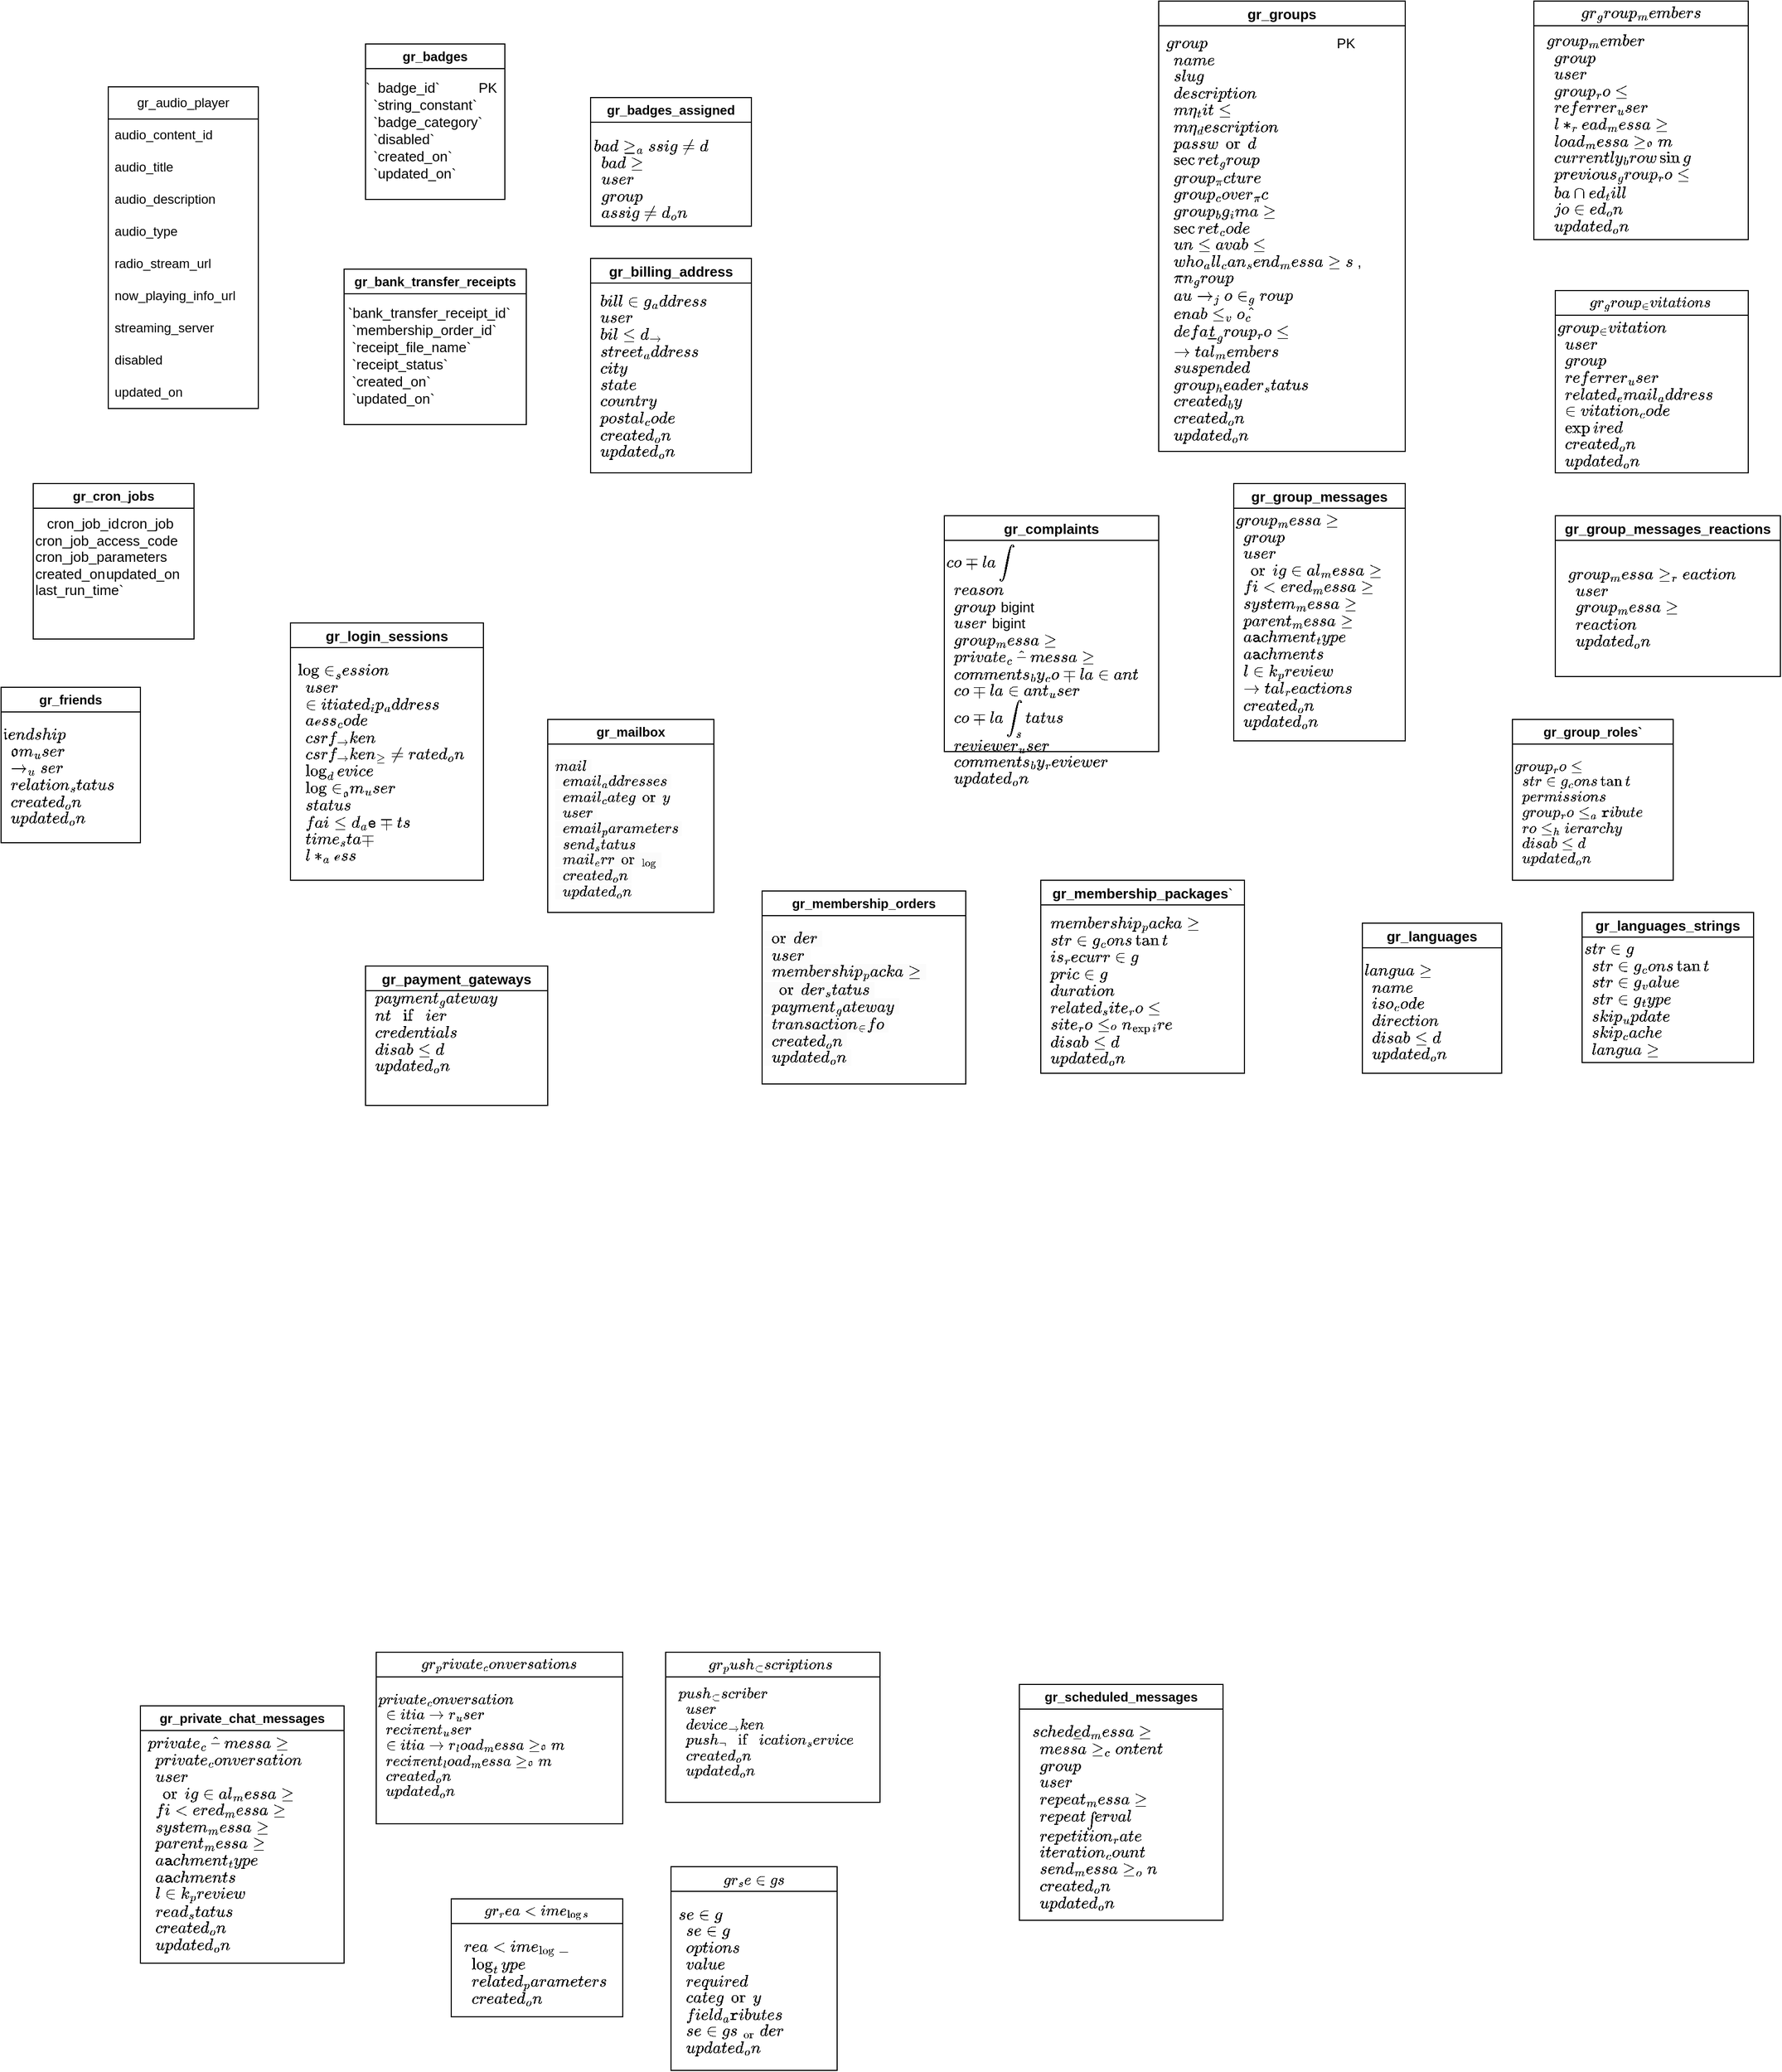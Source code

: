 <mxfile version="24.7.5">
  <diagram name="Страница — 1" id="t8PgcB-Bj81JIGUaZiW2">
    <mxGraphModel dx="5250" dy="2610" grid="1" gridSize="10" guides="1" tooltips="1" connect="1" arrows="1" fold="1" page="1" pageScale="1" pageWidth="690" pageHeight="980" math="0" shadow="0">
      <root>
        <mxCell id="0" />
        <mxCell id="1" parent="0" />
        <mxCell id="xByyXgjnT6tnBIrzNjOe-1" value="gr_audio_player" style="swimlane;fontStyle=0;childLayout=stackLayout;horizontal=1;startSize=30;horizontalStack=0;resizeParent=1;resizeParentMax=0;resizeLast=0;collapsible=1;marginBottom=0;whiteSpace=wrap;html=1;" parent="1" vertex="1">
          <mxGeometry x="140" y="110" width="140" height="300" as="geometry" />
        </mxCell>
        <mxCell id="xByyXgjnT6tnBIrzNjOe-2" value="audio_content_id" style="text;strokeColor=none;fillColor=none;align=left;verticalAlign=middle;spacingLeft=4;spacingRight=4;overflow=hidden;points=[[0,0.5],[1,0.5]];portConstraint=eastwest;rotatable=0;whiteSpace=wrap;html=1;" parent="xByyXgjnT6tnBIrzNjOe-1" vertex="1">
          <mxGeometry y="30" width="140" height="30" as="geometry" />
        </mxCell>
        <mxCell id="xByyXgjnT6tnBIrzNjOe-3" value="audio_title" style="text;strokeColor=none;fillColor=none;align=left;verticalAlign=middle;spacingLeft=4;spacingRight=4;overflow=hidden;points=[[0,0.5],[1,0.5]];portConstraint=eastwest;rotatable=0;whiteSpace=wrap;html=1;" parent="xByyXgjnT6tnBIrzNjOe-1" vertex="1">
          <mxGeometry y="60" width="140" height="30" as="geometry" />
        </mxCell>
        <mxCell id="xByyXgjnT6tnBIrzNjOe-4" value="audio_description" style="text;strokeColor=none;fillColor=none;align=left;verticalAlign=middle;spacingLeft=4;spacingRight=4;overflow=hidden;points=[[0,0.5],[1,0.5]];portConstraint=eastwest;rotatable=0;whiteSpace=wrap;html=1;" parent="xByyXgjnT6tnBIrzNjOe-1" vertex="1">
          <mxGeometry y="90" width="140" height="30" as="geometry" />
        </mxCell>
        <mxCell id="xByyXgjnT6tnBIrzNjOe-5" value="audio_type" style="text;strokeColor=none;fillColor=none;align=left;verticalAlign=middle;spacingLeft=4;spacingRight=4;overflow=hidden;points=[[0,0.5],[1,0.5]];portConstraint=eastwest;rotatable=0;whiteSpace=wrap;html=1;" parent="xByyXgjnT6tnBIrzNjOe-1" vertex="1">
          <mxGeometry y="120" width="140" height="30" as="geometry" />
        </mxCell>
        <mxCell id="xByyXgjnT6tnBIrzNjOe-6" value="radio_stream_url" style="text;strokeColor=none;fillColor=none;align=left;verticalAlign=middle;spacingLeft=4;spacingRight=4;overflow=hidden;points=[[0,0.5],[1,0.5]];portConstraint=eastwest;rotatable=0;whiteSpace=wrap;html=1;" parent="xByyXgjnT6tnBIrzNjOe-1" vertex="1">
          <mxGeometry y="150" width="140" height="30" as="geometry" />
        </mxCell>
        <mxCell id="xByyXgjnT6tnBIrzNjOe-7" value="now_playing_info_url" style="text;strokeColor=none;fillColor=none;align=left;verticalAlign=middle;spacingLeft=4;spacingRight=4;overflow=hidden;points=[[0,0.5],[1,0.5]];portConstraint=eastwest;rotatable=0;whiteSpace=wrap;html=1;" parent="xByyXgjnT6tnBIrzNjOe-1" vertex="1">
          <mxGeometry y="180" width="140" height="30" as="geometry" />
        </mxCell>
        <mxCell id="xByyXgjnT6tnBIrzNjOe-8" value="streaming_server" style="text;strokeColor=none;fillColor=none;align=left;verticalAlign=middle;spacingLeft=4;spacingRight=4;overflow=hidden;points=[[0,0.5],[1,0.5]];portConstraint=eastwest;rotatable=0;whiteSpace=wrap;html=1;" parent="xByyXgjnT6tnBIrzNjOe-1" vertex="1">
          <mxGeometry y="210" width="140" height="30" as="geometry" />
        </mxCell>
        <mxCell id="xByyXgjnT6tnBIrzNjOe-9" value="disabled" style="text;strokeColor=none;fillColor=none;align=left;verticalAlign=middle;spacingLeft=4;spacingRight=4;overflow=hidden;points=[[0,0.5],[1,0.5]];portConstraint=eastwest;rotatable=0;whiteSpace=wrap;html=1;" parent="xByyXgjnT6tnBIrzNjOe-1" vertex="1">
          <mxGeometry y="240" width="140" height="30" as="geometry" />
        </mxCell>
        <mxCell id="xByyXgjnT6tnBIrzNjOe-10" value="updated_on" style="text;strokeColor=none;fillColor=none;align=left;verticalAlign=middle;spacingLeft=4;spacingRight=4;overflow=hidden;points=[[0,0.5],[1,0.5]];portConstraint=eastwest;rotatable=0;whiteSpace=wrap;html=1;" parent="xByyXgjnT6tnBIrzNjOe-1" vertex="1">
          <mxGeometry y="270" width="140" height="30" as="geometry" />
        </mxCell>
        <mxCell id="xByyXgjnT6tnBIrzNjOe-23" value="gr_badges" style="swimlane;whiteSpace=wrap;html=1;" parent="1" vertex="1">
          <mxGeometry x="380" y="70" width="130" height="145" as="geometry" />
        </mxCell>
        <mxCell id="xByyXgjnT6tnBIrzNjOe-21" value="`  badge_id`          PK&#xa;  `string_constant`&#xa;  `badge_category` &#xa;  `disabled`&#xa;  `created_on` &#xa;  `updated_on`" style="text;whiteSpace=none;strokeWidth=2;rounded=0;verticalAlign=top;spacing=10;fontSize=13;horizontal=1;spacingTop=1;" parent="xByyXgjnT6tnBIrzNjOe-23" vertex="1">
          <mxGeometry x="-10" y="17.5" width="140" height="110" as="geometry" />
        </mxCell>
        <mxCell id="xByyXgjnT6tnBIrzNjOe-24" value="gr_badges_assigned" style="swimlane;whiteSpace=wrap;html=1;" parent="1" vertex="1">
          <mxGeometry x="590" y="120" width="150" height="120" as="geometry" />
        </mxCell>
        <mxCell id="xByyXgjnT6tnBIrzNjOe-26" value="`  badge_assigned_id`&#xa;  `badge_id` &#xa;  `user_id`&#xa;  `group_id` &#xa;  `assigned_on`" style="text;whiteSpace=wrap;fontSize=13;spacing=3;" parent="xByyXgjnT6tnBIrzNjOe-24" vertex="1">
          <mxGeometry y="30" width="150" height="100" as="geometry" />
        </mxCell>
        <mxCell id="xByyXgjnT6tnBIrzNjOe-27" value="gr_bank_transfer_receipts" style="swimlane;whiteSpace=wrap;html=1;" parent="1" vertex="1">
          <mxGeometry x="360" y="280" width="170" height="145" as="geometry" />
        </mxCell>
        <mxCell id="xByyXgjnT6tnBIrzNjOe-28" value=" `bank_transfer_receipt_id`&#xa;  `membership_order_id` &#xa;  `receipt_file_name` &#xa;  `receipt_status` &#xa;  `created_on` &#xa;  `updated_on` " style="text;whiteSpace=none;strokeWidth=2;rounded=0;verticalAlign=top;spacing=10;fontSize=13;horizontal=1;spacingTop=1;" parent="xByyXgjnT6tnBIrzNjOe-27" vertex="1">
          <mxGeometry x="-10" y="17.5" width="140" height="110" as="geometry" />
        </mxCell>
        <mxCell id="aM84LzSGUawsXzDRVU1t-1" value="&lt;span style=&quot;text-align: left;&quot;&gt;gr_billing_address&lt;/span&gt;" style="swimlane;whiteSpace=wrap;html=1;fontSize=13;" vertex="1" parent="1">
          <mxGeometry x="590" y="270" width="150" height="200" as="geometry" />
        </mxCell>
        <mxCell id="aM84LzSGUawsXzDRVU1t-3" value="&#xa;  `billing_address_id`&#xa;  `user_id` &#xa;  `billed_to` &#xa;  `street_address` &#xa;  `city` &#xa;  `state`&#xa;  `country` &#xa;  `postal_code`&#xa;  `created_on`&#xa;  `updated_on`" style="text;whiteSpace=wrap;fontSize=13;" vertex="1" parent="aM84LzSGUawsXzDRVU1t-1">
          <mxGeometry y="10" width="150" height="180" as="geometry" />
        </mxCell>
        <mxCell id="aM84LzSGUawsXzDRVU1t-5" value="&lt;div style=&quot;text-align: left;&quot;&gt;&lt;span style=&quot;background-color: initial;&quot;&gt;gr_complaints&lt;/span&gt;&lt;/div&gt;" style="swimlane;whiteSpace=wrap;html=1;fontSize=13;" vertex="1" parent="1">
          <mxGeometry x="920" y="510" width="200" height="220" as="geometry" />
        </mxCell>
        <mxCell id="aM84LzSGUawsXzDRVU1t-4" value="`  complaint_id`&#xa;  `reason` &#xa;  `group_id` bigint &#xa;  `user_id` bigint &#xa;  `group_message_id` &#xa;  `private_chat_message_id` &#xa;  `comments_by_complainant` &#xa;  `complainant_user_id`&#xa;  `complaint_status` &#xa;  `reviewer_user_id` &#xa;  `comments_by_reviewer` &#xa;  `updated_on`" style="text;whiteSpace=wrap;fontSize=13;" vertex="1" parent="aM84LzSGUawsXzDRVU1t-5">
          <mxGeometry y="20" width="200" height="200" as="geometry" />
        </mxCell>
        <mxCell id="aM84LzSGUawsXzDRVU1t-8" value="gr_cron_jobs" style="swimlane;whiteSpace=wrap;html=1;" vertex="1" parent="1">
          <mxGeometry x="70" y="480" width="150" height="145" as="geometry" />
        </mxCell>
        <mxCell id="aM84LzSGUawsXzDRVU1t-7" value="   cron_job_id` &#xa;  `cron_job`&#xa;  `cron_job_access_code` &#xa;  `cron_job_parameters` &#xa;  `created_on` &#xa;  `updated_on` &#xa;  `last_run_time`" style="text;whiteSpace=wrap;fontSize=13;" vertex="1" parent="aM84LzSGUawsXzDRVU1t-8">
          <mxGeometry y="22.5" width="170" height="120" as="geometry" />
        </mxCell>
        <mxCell id="aM84LzSGUawsXzDRVU1t-11" value="gr_friends" style="swimlane;whiteSpace=wrap;html=1;" vertex="1" parent="1">
          <mxGeometry x="40" y="670" width="130" height="145" as="geometry" />
        </mxCell>
        <mxCell id="aM84LzSGUawsXzDRVU1t-10" value="`  friendship_id` &#xa;  `from_user_id` &#xa;  `to_user_id` &#xa;  `relation_status` &#xa;  `created_on` &#xa;  `updated_on`" style="text;whiteSpace=wrap;fontSize=13;" vertex="1" parent="aM84LzSGUawsXzDRVU1t-11">
          <mxGeometry y="30" width="130" height="110" as="geometry" />
        </mxCell>
        <mxCell id="aM84LzSGUawsXzDRVU1t-27" value="&lt;div style=&quot;text-align: left;&quot;&gt;&lt;span style=&quot;background-color: initial;&quot;&gt;gr_groups&lt;/span&gt;&lt;/div&gt;" style="swimlane;whiteSpace=wrap;html=1;fontSize=13;" vertex="1" parent="1">
          <mxGeometry x="1120" y="30" width="230" height="420" as="geometry" />
        </mxCell>
        <mxCell id="aM84LzSGUawsXzDRVU1t-16" value="`  group_id`                                 PK&#xa;  `name` &#xa;  `slug` &#xa;  `description`&#xa;  `meta_title` &#xa;  `meta_description` &#xa;  `password` &#xa;  `secret_group`&#xa;  `group_picture` &#xa;  `group_cover_pic` &#xa;  `group_bg_image` &#xa;  `secret_code` &#xa;  `unleavable` &#xa;  `who_all_can_send_messages` ,&#xa;  `pin_group`&#xa;  `auto_join_group`&#xa;  `enable_video_chat` &#xa;  `default_group_role` &#xa;  `total_members` &#xa;  `suspended`&#xa;  `group_header_status` &#xa;  `created_by` &#xa;  `created_on` &#xa;  `updated_on`" style="text;whiteSpace=wrap;fontSize=13;" vertex="1" parent="aM84LzSGUawsXzDRVU1t-27">
          <mxGeometry x="5" y="25" width="220" height="370" as="geometry" />
        </mxCell>
        <mxCell id="aM84LzSGUawsXzDRVU1t-40" value="`gr_group_invitations`&amp;nbsp;" style="swimlane;whiteSpace=wrap;html=1;" vertex="1" parent="1">
          <mxGeometry x="1490" y="300" width="180" height="170" as="geometry" />
        </mxCell>
        <mxCell id="aM84LzSGUawsXzDRVU1t-31" value="`  group_invitation_id`&#xa;  `user_id` &#xa;  `group_id` &#xa;  `referrer_user_id` &#xa;  `related_email_address` &#xa;  `invitation_code` &#xa;  `expired` &#xa;  `created_on`&#xa;  `updated_on`" style="text;whiteSpace=wrap;fontSize=13;" vertex="1" parent="aM84LzSGUawsXzDRVU1t-40">
          <mxGeometry y="20" width="170" height="150" as="geometry" />
        </mxCell>
        <mxCell id="aM84LzSGUawsXzDRVU1t-43" value="&lt;div style=&quot;text-align: left;&quot;&gt;`gr_group_members`&lt;br&gt;&lt;/div&gt;" style="swimlane;whiteSpace=wrap;html=1;fontSize=13;" vertex="1" parent="1">
          <mxGeometry x="1470" y="30" width="200" height="222.5" as="geometry" />
        </mxCell>
        <mxCell id="aM84LzSGUawsXzDRVU1t-42" value="`  group_member_id` &#xa;  `group_id` &#xa;  `user_id` &#xa;  `group_role_id` &#xa;  `referrer_user_id`&#xa;  `last_read_message_id` &#xa;  `load_message_id_from` &#xa;  `currently_browsing` &#xa;  `previous_group_role_id` &#xa;  `banned_till`&#xa;  `joined_on` &#xa;  `updated_on`" style="text;whiteSpace=wrap;fontSize=13;" vertex="1" parent="aM84LzSGUawsXzDRVU1t-43">
          <mxGeometry x="10" y="22.5" width="180" height="200" as="geometry" />
        </mxCell>
        <mxCell id="aM84LzSGUawsXzDRVU1t-46" value="&lt;div style=&quot;text-align: left;&quot;&gt;gr_group_messages&lt;br&gt;&lt;/div&gt;" style="swimlane;whiteSpace=wrap;html=1;fontSize=13;" vertex="1" parent="1">
          <mxGeometry x="1190" y="480" width="160" height="240" as="geometry" />
        </mxCell>
        <mxCell id="aM84LzSGUawsXzDRVU1t-45" value="`  group_message_id`&#xa;  `group_id` &#xa;  `user_id` &#xa;  `original_message` &#xa;  `filtered_message` &#xa;  `system_message` &#xa;  `parent_message_id` &#xa;  `attachment_type` &#xa;  `attachments` &#xa;  `link_preview`&#xa;  `total_reactions`&#xa;  `created_on` &#xa;  `updated_on`" style="text;whiteSpace=wrap;fontSize=13;" vertex="1" parent="aM84LzSGUawsXzDRVU1t-46">
          <mxGeometry y="20" width="160" height="210" as="geometry" />
        </mxCell>
        <mxCell id="aM84LzSGUawsXzDRVU1t-48" value="&lt;div style=&quot;text-align: left;&quot;&gt;gr_login_sessions&lt;br&gt;&lt;/div&gt;" style="swimlane;whiteSpace=wrap;html=1;fontSize=13;" vertex="1" parent="1">
          <mxGeometry x="310" y="610" width="180" height="240" as="geometry" />
        </mxCell>
        <mxCell id="aM84LzSGUawsXzDRVU1t-52" value="`  login_session_id` &#xa;  `user_id` &#xa;  `initiated_ip_address`&#xa;  `access_code`&#xa;  `csrf_token` &#xa;  `csrf_token_generated_on` &#xa;  `log_device` &#xa;  `login_from_user_id` &#xa;  `status` &#xa;  `failed_attempts` &#xa;  `time_stamp`&#xa;  `last_access` " style="text;whiteSpace=wrap;fontSize=13;" vertex="1" parent="aM84LzSGUawsXzDRVU1t-48">
          <mxGeometry x="5" y="30" width="170" height="210" as="geometry" />
        </mxCell>
        <mxCell id="aM84LzSGUawsXzDRVU1t-54" value="&lt;span style=&quot;text-align: left;&quot;&gt;gr_mailbox&lt;/span&gt;" style="swimlane;whiteSpace=wrap;html=1;" vertex="1" parent="1">
          <mxGeometry x="550" y="700" width="155" height="180" as="geometry" />
        </mxCell>
        <mxCell id="aM84LzSGUawsXzDRVU1t-56" value="&lt;span style=&quot;color: rgb(0, 0, 0); font-family: Helvetica; font-size: 12px; font-style: normal; font-variant-ligatures: normal; font-variant-caps: normal; font-weight: 400; letter-spacing: normal; orphans: 2; text-align: left; text-indent: 0px; text-transform: none; widows: 2; word-spacing: 0px; -webkit-text-stroke-width: 0px; white-space: normal; background-color: rgb(251, 251, 251); text-decoration-thickness: initial; text-decoration-style: initial; text-decoration-color: initial; display: inline !important; float: none;&quot;&gt;`mail_id`&amp;nbsp;&lt;/span&gt;&lt;br style=&quot;forced-color-adjust: none; padding: 0px; margin: 0px; color: rgb(0, 0, 0); font-family: Helvetica; font-size: 12px; font-style: normal; font-variant-ligatures: normal; font-variant-caps: normal; font-weight: 400; letter-spacing: normal; orphans: 2; text-align: left; text-indent: 0px; text-transform: none; widows: 2; word-spacing: 0px; -webkit-text-stroke-width: 0px; white-space: normal; background-color: rgb(251, 251, 251); text-decoration-thickness: initial; text-decoration-style: initial; text-decoration-color: initial;&quot;&gt;&lt;span style=&quot;color: rgb(0, 0, 0); font-family: Helvetica; font-size: 12px; font-style: normal; font-variant-ligatures: normal; font-variant-caps: normal; font-weight: 400; letter-spacing: normal; orphans: 2; text-align: left; text-indent: 0px; text-transform: none; widows: 2; word-spacing: 0px; -webkit-text-stroke-width: 0px; white-space: normal; background-color: rgb(251, 251, 251); text-decoration-thickness: initial; text-decoration-style: initial; text-decoration-color: initial; display: inline !important; float: none;&quot;&gt;&amp;nbsp; `email_addresses`&amp;nbsp;&lt;/span&gt;&lt;br style=&quot;forced-color-adjust: none; padding: 0px; margin: 0px; color: rgb(0, 0, 0); font-family: Helvetica; font-size: 12px; font-style: normal; font-variant-ligatures: normal; font-variant-caps: normal; font-weight: 400; letter-spacing: normal; orphans: 2; text-align: left; text-indent: 0px; text-transform: none; widows: 2; word-spacing: 0px; -webkit-text-stroke-width: 0px; white-space: normal; background-color: rgb(251, 251, 251); text-decoration-thickness: initial; text-decoration-style: initial; text-decoration-color: initial;&quot;&gt;&lt;span style=&quot;color: rgb(0, 0, 0); font-family: Helvetica; font-size: 12px; font-style: normal; font-variant-ligatures: normal; font-variant-caps: normal; font-weight: 400; letter-spacing: normal; orphans: 2; text-align: left; text-indent: 0px; text-transform: none; widows: 2; word-spacing: 0px; -webkit-text-stroke-width: 0px; white-space: normal; background-color: rgb(251, 251, 251); text-decoration-thickness: initial; text-decoration-style: initial; text-decoration-color: initial; display: inline !important; float: none;&quot;&gt;&amp;nbsp; `email_category`&lt;/span&gt;&lt;br style=&quot;forced-color-adjust: none; padding: 0px; margin: 0px; color: rgb(0, 0, 0); font-family: Helvetica; font-size: 12px; font-style: normal; font-variant-ligatures: normal; font-variant-caps: normal; font-weight: 400; letter-spacing: normal; orphans: 2; text-align: left; text-indent: 0px; text-transform: none; widows: 2; word-spacing: 0px; -webkit-text-stroke-width: 0px; white-space: normal; background-color: rgb(251, 251, 251); text-decoration-thickness: initial; text-decoration-style: initial; text-decoration-color: initial;&quot;&gt;&lt;span style=&quot;color: rgb(0, 0, 0); font-family: Helvetica; font-size: 12px; font-style: normal; font-variant-ligatures: normal; font-variant-caps: normal; font-weight: 400; letter-spacing: normal; orphans: 2; text-align: left; text-indent: 0px; text-transform: none; widows: 2; word-spacing: 0px; -webkit-text-stroke-width: 0px; white-space: normal; background-color: rgb(251, 251, 251); text-decoration-thickness: initial; text-decoration-style: initial; text-decoration-color: initial; display: inline !important; float: none;&quot;&gt;&amp;nbsp; `user_id`&amp;nbsp;&lt;/span&gt;&lt;br style=&quot;forced-color-adjust: none; padding: 0px; margin: 0px; color: rgb(0, 0, 0); font-family: Helvetica; font-size: 12px; font-style: normal; font-variant-ligatures: normal; font-variant-caps: normal; font-weight: 400; letter-spacing: normal; orphans: 2; text-align: left; text-indent: 0px; text-transform: none; widows: 2; word-spacing: 0px; -webkit-text-stroke-width: 0px; white-space: normal; background-color: rgb(251, 251, 251); text-decoration-thickness: initial; text-decoration-style: initial; text-decoration-color: initial;&quot;&gt;&lt;span style=&quot;color: rgb(0, 0, 0); font-family: Helvetica; font-size: 12px; font-style: normal; font-variant-ligatures: normal; font-variant-caps: normal; font-weight: 400; letter-spacing: normal; orphans: 2; text-align: left; text-indent: 0px; text-transform: none; widows: 2; word-spacing: 0px; -webkit-text-stroke-width: 0px; white-space: normal; background-color: rgb(251, 251, 251); text-decoration-thickness: initial; text-decoration-style: initial; text-decoration-color: initial; display: inline !important; float: none;&quot;&gt;&amp;nbsp; `email_parameters`&amp;nbsp;&lt;/span&gt;&lt;br style=&quot;forced-color-adjust: none; padding: 0px; margin: 0px; color: rgb(0, 0, 0); font-family: Helvetica; font-size: 12px; font-style: normal; font-variant-ligatures: normal; font-variant-caps: normal; font-weight: 400; letter-spacing: normal; orphans: 2; text-align: left; text-indent: 0px; text-transform: none; widows: 2; word-spacing: 0px; -webkit-text-stroke-width: 0px; white-space: normal; background-color: rgb(251, 251, 251); text-decoration-thickness: initial; text-decoration-style: initial; text-decoration-color: initial;&quot;&gt;&lt;span style=&quot;color: rgb(0, 0, 0); font-family: Helvetica; font-size: 12px; font-style: normal; font-variant-ligatures: normal; font-variant-caps: normal; font-weight: 400; letter-spacing: normal; orphans: 2; text-align: left; text-indent: 0px; text-transform: none; widows: 2; word-spacing: 0px; -webkit-text-stroke-width: 0px; white-space: normal; background-color: rgb(251, 251, 251); text-decoration-thickness: initial; text-decoration-style: initial; text-decoration-color: initial; display: inline !important; float: none;&quot;&gt;&amp;nbsp; `send_status`&amp;nbsp;&lt;/span&gt;&lt;br style=&quot;forced-color-adjust: none; padding: 0px; margin: 0px; color: rgb(0, 0, 0); font-family: Helvetica; font-size: 12px; font-style: normal; font-variant-ligatures: normal; font-variant-caps: normal; font-weight: 400; letter-spacing: normal; orphans: 2; text-align: left; text-indent: 0px; text-transform: none; widows: 2; word-spacing: 0px; -webkit-text-stroke-width: 0px; white-space: normal; background-color: rgb(251, 251, 251); text-decoration-thickness: initial; text-decoration-style: initial; text-decoration-color: initial;&quot;&gt;&lt;span style=&quot;color: rgb(0, 0, 0); font-family: Helvetica; font-size: 12px; font-style: normal; font-variant-ligatures: normal; font-variant-caps: normal; font-weight: 400; letter-spacing: normal; orphans: 2; text-align: left; text-indent: 0px; text-transform: none; widows: 2; word-spacing: 0px; -webkit-text-stroke-width: 0px; white-space: normal; background-color: rgb(251, 251, 251); text-decoration-thickness: initial; text-decoration-style: initial; text-decoration-color: initial; display: inline !important; float: none;&quot;&gt;&amp;nbsp; `mail_error_log`&amp;nbsp;&lt;/span&gt;&lt;br style=&quot;forced-color-adjust: none; padding: 0px; margin: 0px; color: rgb(0, 0, 0); font-family: Helvetica; font-size: 12px; font-style: normal; font-variant-ligatures: normal; font-variant-caps: normal; font-weight: 400; letter-spacing: normal; orphans: 2; text-align: left; text-indent: 0px; text-transform: none; widows: 2; word-spacing: 0px; -webkit-text-stroke-width: 0px; white-space: normal; background-color: rgb(251, 251, 251); text-decoration-thickness: initial; text-decoration-style: initial; text-decoration-color: initial;&quot;&gt;&lt;span style=&quot;color: rgb(0, 0, 0); font-family: Helvetica; font-size: 12px; font-style: normal; font-variant-ligatures: normal; font-variant-caps: normal; font-weight: 400; letter-spacing: normal; orphans: 2; text-align: left; text-indent: 0px; text-transform: none; widows: 2; word-spacing: 0px; -webkit-text-stroke-width: 0px; white-space: normal; background-color: rgb(251, 251, 251); text-decoration-thickness: initial; text-decoration-style: initial; text-decoration-color: initial; display: inline !important; float: none;&quot;&gt;&amp;nbsp; `created_on`&amp;nbsp;&lt;/span&gt;&lt;br style=&quot;forced-color-adjust: none; padding: 0px; margin: 0px; color: rgb(0, 0, 0); font-family: Helvetica; font-size: 12px; font-style: normal; font-variant-ligatures: normal; font-variant-caps: normal; font-weight: 400; letter-spacing: normal; orphans: 2; text-align: left; text-indent: 0px; text-transform: none; widows: 2; word-spacing: 0px; -webkit-text-stroke-width: 0px; white-space: normal; background-color: rgb(251, 251, 251); text-decoration-thickness: initial; text-decoration-style: initial; text-decoration-color: initial;&quot;&gt;&lt;span style=&quot;color: rgb(0, 0, 0); font-family: Helvetica; font-size: 12px; font-style: normal; font-variant-ligatures: normal; font-variant-caps: normal; font-weight: 400; letter-spacing: normal; orphans: 2; text-align: left; text-indent: 0px; text-transform: none; widows: 2; word-spacing: 0px; -webkit-text-stroke-width: 0px; white-space: normal; background-color: rgb(251, 251, 251); text-decoration-thickness: initial; text-decoration-style: initial; text-decoration-color: initial; display: inline !important; float: none;&quot;&gt;&amp;nbsp; `updated_on`&lt;/span&gt;" style="text;whiteSpace=wrap;html=1;" vertex="1" parent="aM84LzSGUawsXzDRVU1t-54">
          <mxGeometry x="5" y="30" width="150" height="150" as="geometry" />
        </mxCell>
        <mxCell id="aM84LzSGUawsXzDRVU1t-58" value="&lt;span style=&quot;text-align: left;&quot;&gt;gr_membership_orders&lt;/span&gt;" style="swimlane;whiteSpace=wrap;html=1;" vertex="1" parent="1">
          <mxGeometry x="750" y="860" width="190" height="180" as="geometry" />
        </mxCell>
        <mxCell id="aM84LzSGUawsXzDRVU1t-60" value="&lt;span style=&quot;color: rgb(0, 0, 0); font-family: Helvetica; font-size: 13px; font-style: normal; font-variant-ligatures: normal; font-variant-caps: normal; font-weight: 400; letter-spacing: normal; orphans: 2; text-align: left; text-indent: 0px; text-transform: none; widows: 2; word-spacing: 0px; -webkit-text-stroke-width: 0px; white-space: normal; background-color: rgb(251, 251, 251); text-decoration-thickness: initial; text-decoration-style: initial; text-decoration-color: initial; float: none; display: inline !important;&quot;&gt;`order_id`&amp;nbsp;&lt;/span&gt;&lt;br style=&quot;forced-color-adjust: none; padding: 0px; margin: 0px; color: rgb(0, 0, 0); font-family: Helvetica; font-size: 13px; font-style: normal; font-variant-ligatures: normal; font-variant-caps: normal; font-weight: 400; letter-spacing: normal; orphans: 2; text-align: left; text-indent: 0px; text-transform: none; widows: 2; word-spacing: 0px; -webkit-text-stroke-width: 0px; white-space: normal; background-color: rgb(251, 251, 251); text-decoration-thickness: initial; text-decoration-style: initial; text-decoration-color: initial;&quot;&gt;&lt;span style=&quot;color: rgb(0, 0, 0); font-family: Helvetica; font-size: 13px; font-style: normal; font-variant-ligatures: normal; font-variant-caps: normal; font-weight: 400; letter-spacing: normal; orphans: 2; text-align: left; text-indent: 0px; text-transform: none; widows: 2; word-spacing: 0px; -webkit-text-stroke-width: 0px; white-space: normal; background-color: rgb(251, 251, 251); text-decoration-thickness: initial; text-decoration-style: initial; text-decoration-color: initial; float: none; display: inline !important;&quot;&gt;&amp;nbsp; `user_id`&amp;nbsp;&lt;/span&gt;&lt;br style=&quot;forced-color-adjust: none; padding: 0px; margin: 0px; color: rgb(0, 0, 0); font-family: Helvetica; font-size: 13px; font-style: normal; font-variant-ligatures: normal; font-variant-caps: normal; font-weight: 400; letter-spacing: normal; orphans: 2; text-align: left; text-indent: 0px; text-transform: none; widows: 2; word-spacing: 0px; -webkit-text-stroke-width: 0px; white-space: normal; background-color: rgb(251, 251, 251); text-decoration-thickness: initial; text-decoration-style: initial; text-decoration-color: initial;&quot;&gt;&lt;span style=&quot;color: rgb(0, 0, 0); font-family: Helvetica; font-size: 13px; font-style: normal; font-variant-ligatures: normal; font-variant-caps: normal; font-weight: 400; letter-spacing: normal; orphans: 2; text-align: left; text-indent: 0px; text-transform: none; widows: 2; word-spacing: 0px; -webkit-text-stroke-width: 0px; white-space: normal; background-color: rgb(251, 251, 251); text-decoration-thickness: initial; text-decoration-style: initial; text-decoration-color: initial; float: none; display: inline !important;&quot;&gt;&amp;nbsp; `membership_package_id`&amp;nbsp;&lt;/span&gt;&lt;br style=&quot;forced-color-adjust: none; padding: 0px; margin: 0px; color: rgb(0, 0, 0); font-family: Helvetica; font-size: 13px; font-style: normal; font-variant-ligatures: normal; font-variant-caps: normal; font-weight: 400; letter-spacing: normal; orphans: 2; text-align: left; text-indent: 0px; text-transform: none; widows: 2; word-spacing: 0px; -webkit-text-stroke-width: 0px; white-space: normal; background-color: rgb(251, 251, 251); text-decoration-thickness: initial; text-decoration-style: initial; text-decoration-color: initial;&quot;&gt;&lt;span style=&quot;color: rgb(0, 0, 0); font-family: Helvetica; font-size: 13px; font-style: normal; font-variant-ligatures: normal; font-variant-caps: normal; font-weight: 400; letter-spacing: normal; orphans: 2; text-align: left; text-indent: 0px; text-transform: none; widows: 2; word-spacing: 0px; -webkit-text-stroke-width: 0px; white-space: normal; background-color: rgb(251, 251, 251); text-decoration-thickness: initial; text-decoration-style: initial; text-decoration-color: initial; float: none; display: inline !important;&quot;&gt;&amp;nbsp; `order_status`&amp;nbsp;&lt;/span&gt;&lt;br style=&quot;forced-color-adjust: none; padding: 0px; margin: 0px; color: rgb(0, 0, 0); font-family: Helvetica; font-size: 13px; font-style: normal; font-variant-ligatures: normal; font-variant-caps: normal; font-weight: 400; letter-spacing: normal; orphans: 2; text-align: left; text-indent: 0px; text-transform: none; widows: 2; word-spacing: 0px; -webkit-text-stroke-width: 0px; white-space: normal; background-color: rgb(251, 251, 251); text-decoration-thickness: initial; text-decoration-style: initial; text-decoration-color: initial;&quot;&gt;&lt;span style=&quot;color: rgb(0, 0, 0); font-family: Helvetica; font-size: 13px; font-style: normal; font-variant-ligatures: normal; font-variant-caps: normal; font-weight: 400; letter-spacing: normal; orphans: 2; text-align: left; text-indent: 0px; text-transform: none; widows: 2; word-spacing: 0px; -webkit-text-stroke-width: 0px; white-space: normal; background-color: rgb(251, 251, 251); text-decoration-thickness: initial; text-decoration-style: initial; text-decoration-color: initial; float: none; display: inline !important;&quot;&gt;&amp;nbsp; `payment_gateway_id`&amp;nbsp;&lt;/span&gt;&lt;br style=&quot;forced-color-adjust: none; padding: 0px; margin: 0px; color: rgb(0, 0, 0); font-family: Helvetica; font-size: 13px; font-style: normal; font-variant-ligatures: normal; font-variant-caps: normal; font-weight: 400; letter-spacing: normal; orphans: 2; text-align: left; text-indent: 0px; text-transform: none; widows: 2; word-spacing: 0px; -webkit-text-stroke-width: 0px; white-space: normal; background-color: rgb(251, 251, 251); text-decoration-thickness: initial; text-decoration-style: initial; text-decoration-color: initial;&quot;&gt;&lt;span style=&quot;color: rgb(0, 0, 0); font-family: Helvetica; font-size: 13px; font-style: normal; font-variant-ligatures: normal; font-variant-caps: normal; font-weight: 400; letter-spacing: normal; orphans: 2; text-align: left; text-indent: 0px; text-transform: none; widows: 2; word-spacing: 0px; -webkit-text-stroke-width: 0px; white-space: normal; background-color: rgb(251, 251, 251); text-decoration-thickness: initial; text-decoration-style: initial; text-decoration-color: initial; float: none; display: inline !important;&quot;&gt;&amp;nbsp; `transaction_info`&amp;nbsp;&lt;/span&gt;&lt;br style=&quot;forced-color-adjust: none; padding: 0px; margin: 0px; color: rgb(0, 0, 0); font-family: Helvetica; font-size: 13px; font-style: normal; font-variant-ligatures: normal; font-variant-caps: normal; font-weight: 400; letter-spacing: normal; orphans: 2; text-align: left; text-indent: 0px; text-transform: none; widows: 2; word-spacing: 0px; -webkit-text-stroke-width: 0px; white-space: normal; background-color: rgb(251, 251, 251); text-decoration-thickness: initial; text-decoration-style: initial; text-decoration-color: initial;&quot;&gt;&lt;span style=&quot;color: rgb(0, 0, 0); font-family: Helvetica; font-size: 13px; font-style: normal; font-variant-ligatures: normal; font-variant-caps: normal; font-weight: 400; letter-spacing: normal; orphans: 2; text-align: left; text-indent: 0px; text-transform: none; widows: 2; word-spacing: 0px; -webkit-text-stroke-width: 0px; white-space: normal; background-color: rgb(251, 251, 251); text-decoration-thickness: initial; text-decoration-style: initial; text-decoration-color: initial; float: none; display: inline !important;&quot;&gt;&amp;nbsp; `created_on`&amp;nbsp;&lt;/span&gt;&lt;br style=&quot;forced-color-adjust: none; padding: 0px; margin: 0px; color: rgb(0, 0, 0); font-family: Helvetica; font-size: 13px; font-style: normal; font-variant-ligatures: normal; font-variant-caps: normal; font-weight: 400; letter-spacing: normal; orphans: 2; text-align: left; text-indent: 0px; text-transform: none; widows: 2; word-spacing: 0px; -webkit-text-stroke-width: 0px; white-space: normal; background-color: rgb(251, 251, 251); text-decoration-thickness: initial; text-decoration-style: initial; text-decoration-color: initial;&quot;&gt;&lt;span style=&quot;color: rgb(0, 0, 0); font-family: Helvetica; font-size: 13px; font-style: normal; font-variant-ligatures: normal; font-variant-caps: normal; font-weight: 400; letter-spacing: normal; orphans: 2; text-align: left; text-indent: 0px; text-transform: none; widows: 2; word-spacing: 0px; -webkit-text-stroke-width: 0px; white-space: normal; background-color: rgb(251, 251, 251); text-decoration-thickness: initial; text-decoration-style: initial; text-decoration-color: initial; float: none; display: inline !important;&quot;&gt;&amp;nbsp; `updated_on`&amp;nbsp;&lt;/span&gt;" style="text;whiteSpace=wrap;html=1;fontSize=13;" vertex="1" parent="aM84LzSGUawsXzDRVU1t-58">
          <mxGeometry y="30" width="190" height="140" as="geometry" />
        </mxCell>
        <mxCell id="aM84LzSGUawsXzDRVU1t-62" value="&lt;span style=&quot;text-align: left; font-size: 13px;&quot;&gt;gr_membership_packages&lt;/span&gt;&lt;span style=&quot;font-weight: 400; text-align: left; font-size: 13px;&quot;&gt;`&lt;/span&gt;" style="swimlane;whiteSpace=wrap;html=1;fontSize=13;" vertex="1" parent="1">
          <mxGeometry x="1010" y="850" width="190" height="180" as="geometry" />
        </mxCell>
        <mxCell id="aM84LzSGUawsXzDRVU1t-61" value="&#xa;  `membership_package_id` &#xa;  `string_constant` &#xa;  `is_recurring` &#xa;  `pricing` &#xa;  `duration` &#xa;  `related_site_role_id` &#xa;  `site_role_id_on_expire` &#xa;  `disabled` &#xa;  `updated_on` " style="text;whiteSpace=wrap;fontSize=13;" vertex="1" parent="aM84LzSGUawsXzDRVU1t-62">
          <mxGeometry y="10" width="180" height="170" as="geometry" />
        </mxCell>
        <mxCell id="aM84LzSGUawsXzDRVU1t-65" value="&lt;span style=&quot;text-align: left; font-size: 13px;&quot;&gt;gr_payment_gateways&lt;/span&gt;" style="swimlane;whiteSpace=wrap;html=1;fontSize=13;" vertex="1" parent="1">
          <mxGeometry x="380" y="930" width="170" height="130" as="geometry" />
        </mxCell>
        <mxCell id="aM84LzSGUawsXzDRVU1t-64" value="&#xa;  `payment_gateway_id` &#xa;  `identifier` &#xa;  `credentials` &#xa;  `disabled` &#xa;  `updated_on` " style="text;whiteSpace=wrap;fontSize=13;" vertex="1" parent="aM84LzSGUawsXzDRVU1t-65">
          <mxGeometry width="136" height="120" as="geometry" />
        </mxCell>
        <mxCell id="aM84LzSGUawsXzDRVU1t-69" value="&lt;div style=&quot;text-align: left;&quot;&gt;gr_group_messages_reactions&lt;br&gt;&lt;/div&gt;" style="swimlane;whiteSpace=wrap;html=1;fontSize=13;" vertex="1" parent="1">
          <mxGeometry x="1490" y="510" width="210" height="150" as="geometry" />
        </mxCell>
        <mxCell id="aM84LzSGUawsXzDRVU1t-71" value="`group_message_reaction_id` &#xa;  `user_id` &#xa;  `group_message_id` &#xa;  `reaction_id` &#xa;  `updated_on`" style="text;whiteSpace=wrap;fontSize=13;" vertex="1" parent="aM84LzSGUawsXzDRVU1t-69">
          <mxGeometry x="10" y="40" width="200" height="100" as="geometry" />
        </mxCell>
        <mxCell id="aM84LzSGUawsXzDRVU1t-72" value="&lt;div style=&quot;text-align: left;&quot;&gt;&lt;span style=&quot;background-color: initial;&quot;&gt;gr_group_roles`&lt;/span&gt;&lt;/div&gt;" style="swimlane;whiteSpace=wrap;html=1;" vertex="1" parent="1">
          <mxGeometry x="1450" y="700" width="150" height="150" as="geometry" />
        </mxCell>
        <mxCell id="aM84LzSGUawsXzDRVU1t-74" value="`group_role_id` &#xa;  `string_constant` &#xa;  `permissions` &#xa;  `group_role_attribute`&#xa;  `role_hierarchy` &#xa;  `disabled` &#xa;  `updated_on`" style="text;whiteSpace=wrap;" vertex="1" parent="aM84LzSGUawsXzDRVU1t-72">
          <mxGeometry y="30" width="160" height="120" as="geometry" />
        </mxCell>
        <mxCell id="aM84LzSGUawsXzDRVU1t-76" value="&lt;div style=&quot;text-align: left;&quot;&gt;&lt;span style=&quot;background-color: initial;&quot;&gt;gr_languages&lt;/span&gt;&lt;/div&gt;" style="swimlane;whiteSpace=wrap;html=1;fontSize=13;" vertex="1" parent="1">
          <mxGeometry x="1310" y="890" width="130" height="140" as="geometry" />
        </mxCell>
        <mxCell id="aM84LzSGUawsXzDRVU1t-75" value="`language_id` &#xa;  `name`&#xa;  `iso_code`&#xa;  `text_direction` &#xa;  `disabled` &#xa;  `updated_on`" style="text;whiteSpace=wrap;fontSize=13;" vertex="1" parent="aM84LzSGUawsXzDRVU1t-76">
          <mxGeometry y="30" width="120" height="110" as="geometry" />
        </mxCell>
        <mxCell id="aM84LzSGUawsXzDRVU1t-79" value="&lt;div style=&quot;text-align: left;&quot;&gt;&lt;span style=&quot;background-color: initial;&quot;&gt;gr_languages_strings&lt;/span&gt;&lt;/div&gt;" style="swimlane;whiteSpace=wrap;html=1;fontSize=13;" vertex="1" parent="1">
          <mxGeometry x="1515" y="880" width="160" height="140" as="geometry" />
        </mxCell>
        <mxCell id="aM84LzSGUawsXzDRVU1t-78" value="`string_id` &#xa;  `string_constant` &#xa;  `string_value` &#xa;  `string_type` &#xa;  `skip_update` &#xa;  `skip_cache` &#xa;  `language_id`" style="text;whiteSpace=wrap;fontSize=13;" vertex="1" parent="aM84LzSGUawsXzDRVU1t-79">
          <mxGeometry y="20" width="160" height="120" as="geometry" />
        </mxCell>
        <mxCell id="aM84LzSGUawsXzDRVU1t-81" value="&lt;div style=&quot;text-align: left;&quot;&gt;&lt;span style=&quot;background-color: initial;&quot;&gt;gr_private_chat_messages&lt;/span&gt;&lt;/div&gt;" style="swimlane;whiteSpace=wrap;html=1;" vertex="1" parent="1">
          <mxGeometry x="170" y="1620" width="190" height="240" as="geometry" />
        </mxCell>
        <mxCell id="aM84LzSGUawsXzDRVU1t-83" value="`private_chat_message_id` &#xa;  `private_conversation_id` &#xa;  `user_id` &#xa;  `original_message` &#xa;  `filtered_message` &#xa;  `system_message` &#xa;  `parent_message_id` &#xa;  `attachment_type` &#xa;  `attachments` &#xa;  `link_preview` &#xa;  `read_status` &#xa;  `created_on` &#xa;  `updated_on`" style="text;whiteSpace=wrap;fontSize=13;" vertex="1" parent="aM84LzSGUawsXzDRVU1t-81">
          <mxGeometry x="5" y="20" width="180" height="210" as="geometry" />
        </mxCell>
        <mxCell id="aM84LzSGUawsXzDRVU1t-85" value="&lt;div style=&quot;text-align: left;&quot;&gt;`gr_private_conversations`&lt;br&gt;&lt;/div&gt;" style="swimlane;whiteSpace=wrap;html=1;" vertex="1" parent="1">
          <mxGeometry x="390" y="1570" width="230" height="160" as="geometry" />
        </mxCell>
        <mxCell id="aM84LzSGUawsXzDRVU1t-84" value="`private_conversation_id` &#xa;  `initiator_user_id`&#xa;  `recipient_user_id` &#xa;  `initiator_load_message_id_from` &#xa;  `recipient_load_message_id_from` &#xa;  `created_on` &#xa;  `updated_on`" style="text;whiteSpace=wrap;" vertex="1" parent="aM84LzSGUawsXzDRVU1t-85">
          <mxGeometry y="30" width="230" height="120" as="geometry" />
        </mxCell>
        <mxCell id="aM84LzSGUawsXzDRVU1t-88" value="&lt;div style=&quot;text-align: left;&quot;&gt;`gr_push_subscriptions`&amp;nbsp;&lt;br&gt;&lt;/div&gt;" style="swimlane;whiteSpace=wrap;html=1;" vertex="1" parent="1">
          <mxGeometry x="660" y="1570" width="200" height="140" as="geometry" />
        </mxCell>
        <mxCell id="aM84LzSGUawsXzDRVU1t-87" value="`push_subscriber_id`&#xa;  `user_id`&#xa;  `device_token` &#xa;  `push_notification_service` &#xa;  `created_on` &#xa;  `updated_on`" style="text;whiteSpace=wrap;" vertex="1" parent="aM84LzSGUawsXzDRVU1t-88">
          <mxGeometry x="10" y="25" width="190" height="110" as="geometry" />
        </mxCell>
        <mxCell id="aM84LzSGUawsXzDRVU1t-91" value="&lt;div style=&quot;text-align: left;&quot;&gt;`gr_realtime_logs`&lt;br&gt;&lt;/div&gt;" style="swimlane;whiteSpace=wrap;html=1;" vertex="1" parent="1">
          <mxGeometry x="460" y="1800" width="160" height="110" as="geometry" />
        </mxCell>
        <mxCell id="aM84LzSGUawsXzDRVU1t-90" value="`realtime_log_id` &#xa;  `log_type` &#xa;  `related_parameters` &#xa;  `created_on`" style="text;whiteSpace=wrap;fontSize=13;" vertex="1" parent="aM84LzSGUawsXzDRVU1t-91">
          <mxGeometry x="10" y="30" width="160" height="80" as="geometry" />
        </mxCell>
        <mxCell id="aM84LzSGUawsXzDRVU1t-94" value="&lt;div style=&quot;text-align: left;&quot;&gt;gr_scheduled_messages&lt;br&gt;&lt;/div&gt;" style="swimlane;whiteSpace=wrap;html=1;" vertex="1" parent="1">
          <mxGeometry x="990" y="1600" width="190" height="220" as="geometry" />
        </mxCell>
        <mxCell id="aM84LzSGUawsXzDRVU1t-93" value="`scheduled_message_id` &#xa;  `message_content` &#xa;  `group_id` &#xa;  `user_id` &#xa;  `repeat_message`&#xa;  `repeat_interval` &#xa;  `repetition_rate`&#xa;  `iteration_count`&#xa;  `send_message_on` &#xa;  `created_on`&#xa;  `updated_on`" style="text;whiteSpace=wrap;fontSize=13;" vertex="1" parent="aM84LzSGUawsXzDRVU1t-94">
          <mxGeometry x="10" y="30" width="170" height="180" as="geometry" />
        </mxCell>
        <mxCell id="aM84LzSGUawsXzDRVU1t-97" value="&lt;div style=&quot;text-align: left;&quot;&gt;`gr_settings`&lt;br&gt;&lt;/div&gt;" style="swimlane;whiteSpace=wrap;html=1;" vertex="1" parent="1">
          <mxGeometry x="665" y="1770" width="155" height="190" as="geometry" />
        </mxCell>
        <mxCell id="aM84LzSGUawsXzDRVU1t-96" value="`setting_id` &#xa;  `setting` &#xa;  `options` &#xa;  `value` &#xa;  `required` &#xa;  `category` &#xa;  `field_attributes`&#xa;  `settings_order` &#xa;  `updated_on`" style="text;whiteSpace=wrap;fontSize=13;" vertex="1" parent="aM84LzSGUawsXzDRVU1t-97">
          <mxGeometry x="5" y="30" width="130" height="150" as="geometry" />
        </mxCell>
      </root>
    </mxGraphModel>
  </diagram>
</mxfile>
